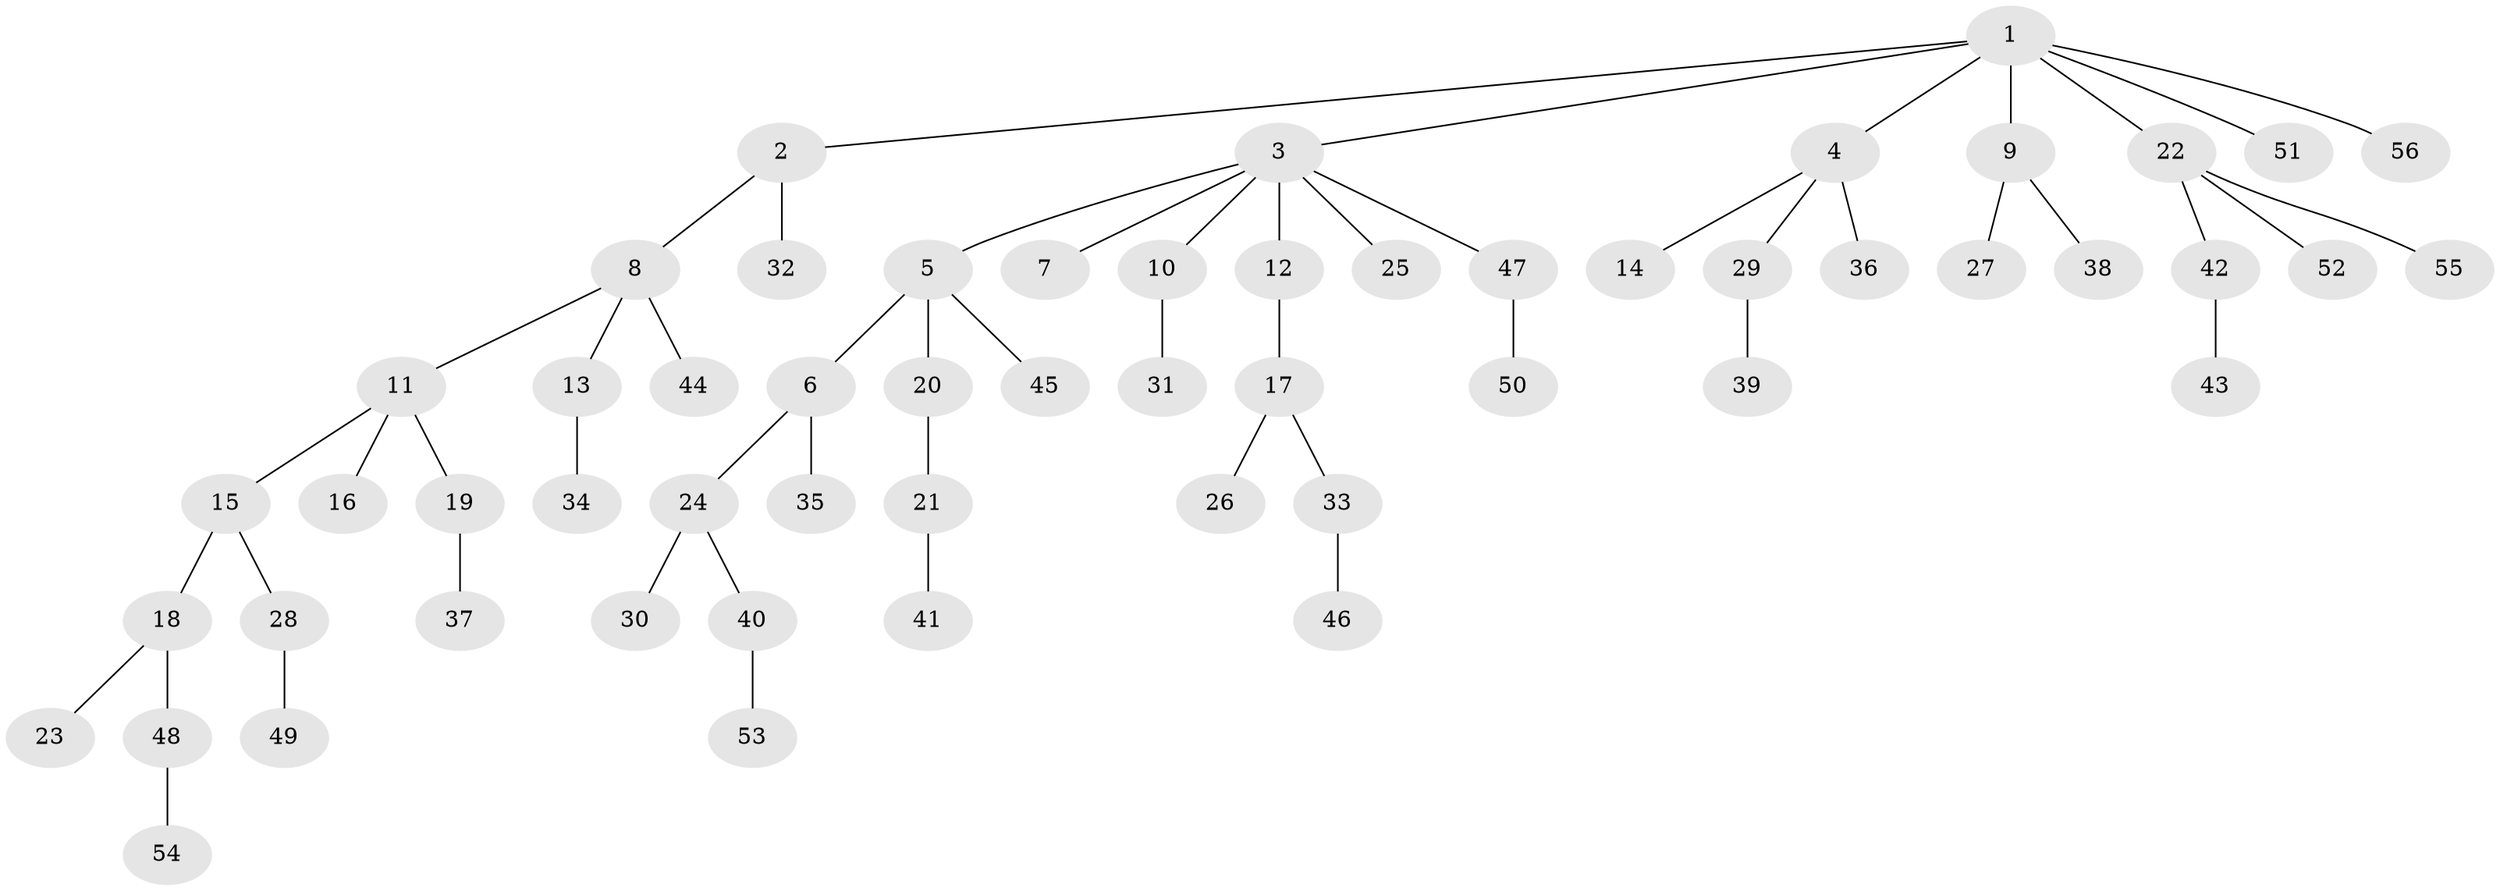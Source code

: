 // coarse degree distribution, {6: 0.058823529411764705, 2: 0.23529411764705882, 3: 0.20588235294117646, 1: 0.5}
// Generated by graph-tools (version 1.1) at 2025/51/03/04/25 22:51:39]
// undirected, 56 vertices, 55 edges
graph export_dot {
  node [color=gray90,style=filled];
  1;
  2;
  3;
  4;
  5;
  6;
  7;
  8;
  9;
  10;
  11;
  12;
  13;
  14;
  15;
  16;
  17;
  18;
  19;
  20;
  21;
  22;
  23;
  24;
  25;
  26;
  27;
  28;
  29;
  30;
  31;
  32;
  33;
  34;
  35;
  36;
  37;
  38;
  39;
  40;
  41;
  42;
  43;
  44;
  45;
  46;
  47;
  48;
  49;
  50;
  51;
  52;
  53;
  54;
  55;
  56;
  1 -- 2;
  1 -- 3;
  1 -- 4;
  1 -- 9;
  1 -- 22;
  1 -- 51;
  1 -- 56;
  2 -- 8;
  2 -- 32;
  3 -- 5;
  3 -- 7;
  3 -- 10;
  3 -- 12;
  3 -- 25;
  3 -- 47;
  4 -- 14;
  4 -- 29;
  4 -- 36;
  5 -- 6;
  5 -- 20;
  5 -- 45;
  6 -- 24;
  6 -- 35;
  8 -- 11;
  8 -- 13;
  8 -- 44;
  9 -- 27;
  9 -- 38;
  10 -- 31;
  11 -- 15;
  11 -- 16;
  11 -- 19;
  12 -- 17;
  13 -- 34;
  15 -- 18;
  15 -- 28;
  17 -- 26;
  17 -- 33;
  18 -- 23;
  18 -- 48;
  19 -- 37;
  20 -- 21;
  21 -- 41;
  22 -- 42;
  22 -- 52;
  22 -- 55;
  24 -- 30;
  24 -- 40;
  28 -- 49;
  29 -- 39;
  33 -- 46;
  40 -- 53;
  42 -- 43;
  47 -- 50;
  48 -- 54;
}
